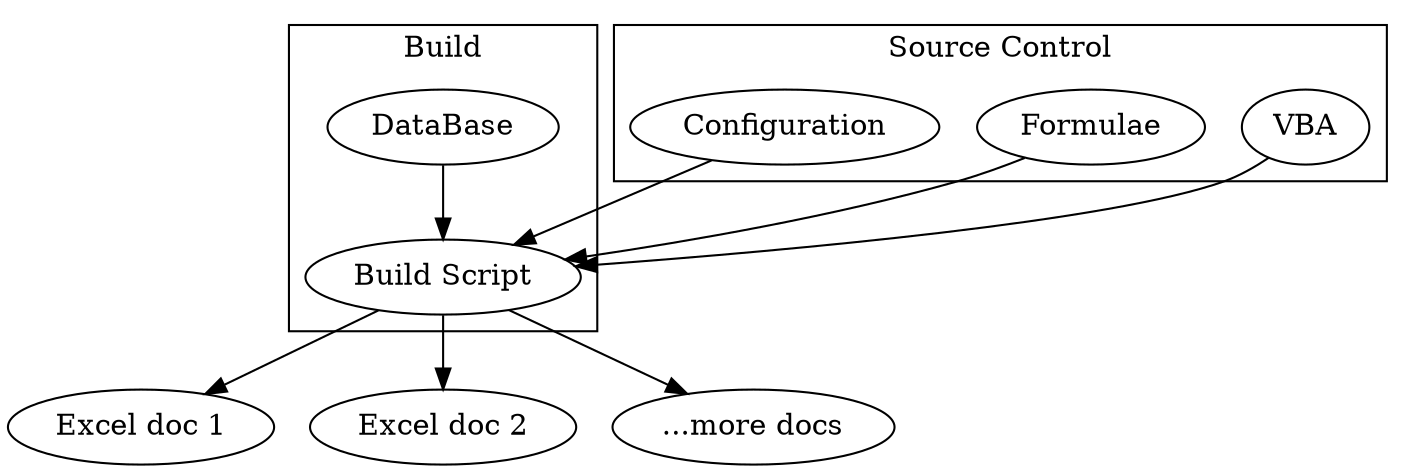 digraph {
subgraph cluster_0 {
label = "Build"
DataBase -> "Build Script";
}
subgraph cluster_1 {
label = "Source Control"
{ VBA Formulae Configuration } -> "Build Script";
}
"Build Script" -> {"Excel doc 1" "Excel doc 2" "...more docs"}
}